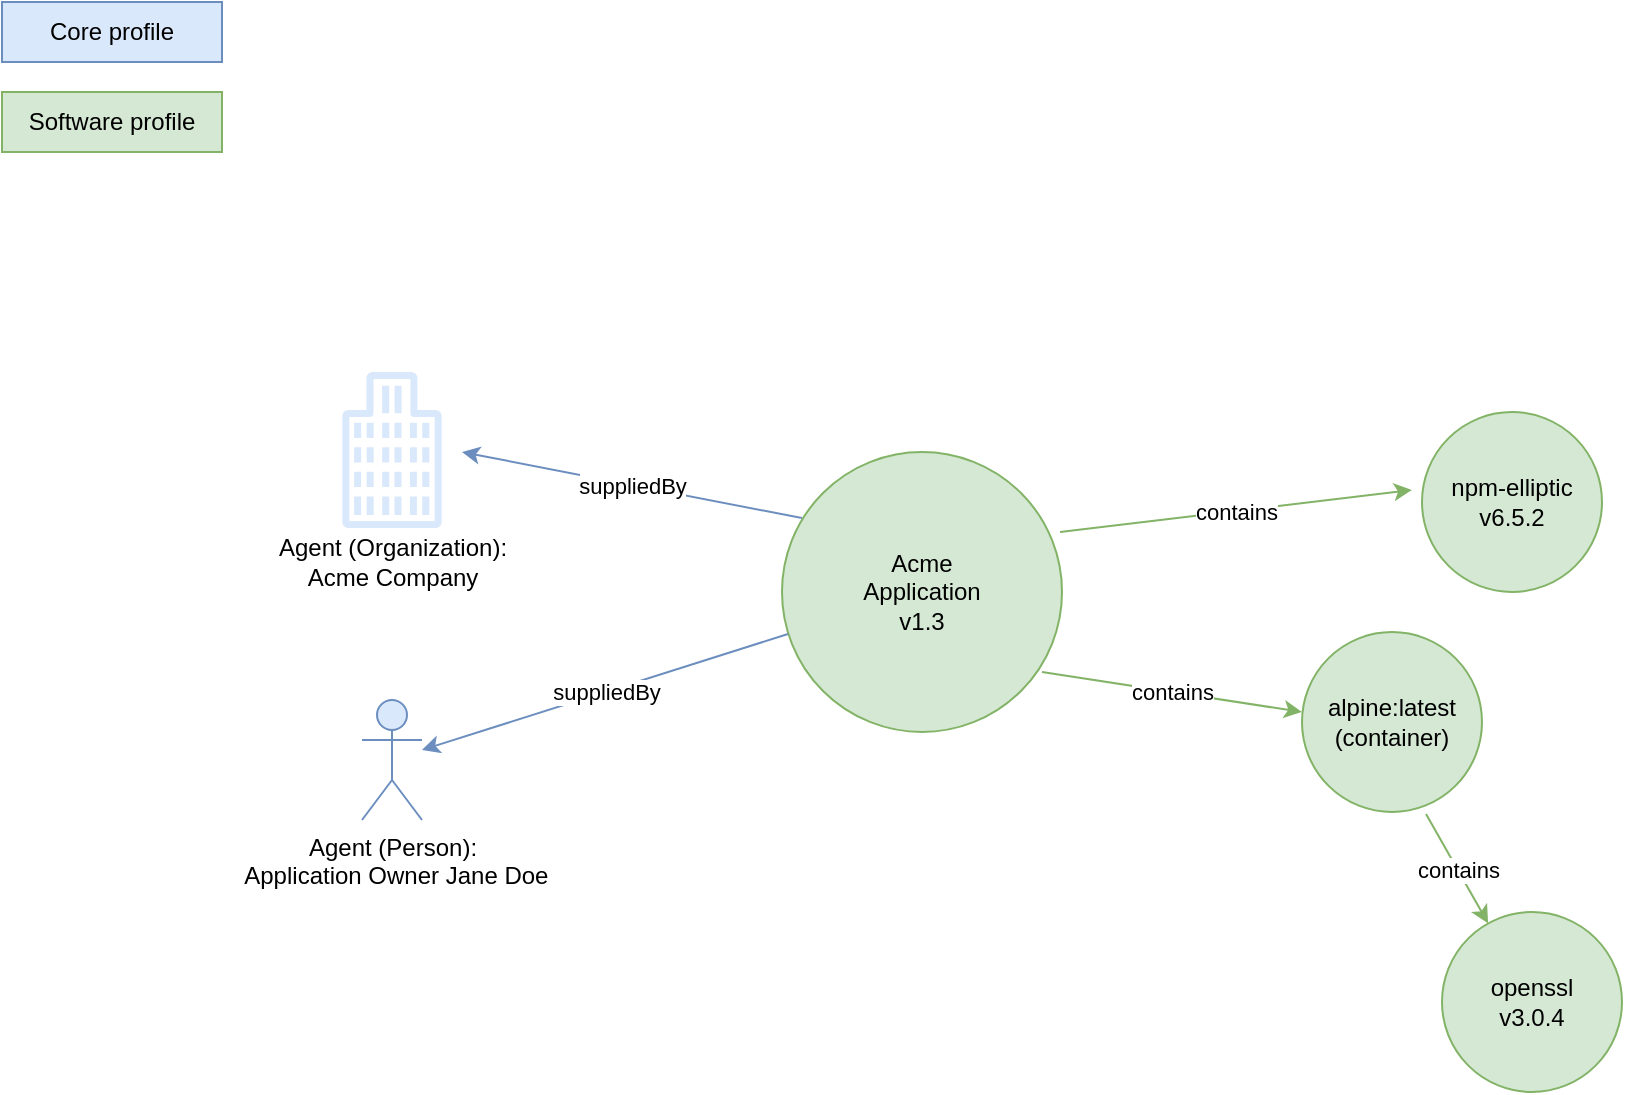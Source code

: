 <mxfile version="21.5.0" type="device" pages="5">
  <diagram id="0-eWHLoeyMNSjaaNoKgk" name="Core+SW">
    <mxGraphModel dx="2271" dy="876" grid="1" gridSize="10" guides="1" tooltips="1" connect="1" arrows="1" fold="1" page="1" pageScale="1" pageWidth="850" pageHeight="1100" math="0" shadow="0">
      <root>
        <mxCell id="0" />
        <mxCell id="1" parent="0" />
        <mxCell id="dRxcIMOLYfzfEa9-cJZG-1" value="&lt;div&gt;Acme&lt;/div&gt;&lt;div&gt;Application&lt;/div&gt;&lt;div&gt;v1.3&lt;br&gt;&lt;/div&gt;" style="ellipse;whiteSpace=wrap;html=1;aspect=fixed;fillColor=#d5e8d4;strokeColor=#82b366;" parent="1" vertex="1">
          <mxGeometry x="70" y="310" width="140" height="140" as="geometry" />
        </mxCell>
        <mxCell id="dRxcIMOLYfzfEa9-cJZG-2" value="" style="endArrow=classic;html=1;rounded=0;entryX=-0.056;entryY=0.433;entryDx=0;entryDy=0;entryPerimeter=0;fillColor=#d5e8d4;strokeColor=#82b366;" parent="1" target="dRxcIMOLYfzfEa9-cJZG-6" edge="1">
          <mxGeometry relative="1" as="geometry">
            <mxPoint x="209" y="350" as="sourcePoint" />
            <mxPoint x="320" y="320" as="targetPoint" />
          </mxGeometry>
        </mxCell>
        <mxCell id="dRxcIMOLYfzfEa9-cJZG-3" value="contains" style="edgeLabel;resizable=0;html=1;align=center;verticalAlign=middle;" parent="dRxcIMOLYfzfEa9-cJZG-2" connectable="0" vertex="1">
          <mxGeometry relative="1" as="geometry" />
        </mxCell>
        <mxCell id="dRxcIMOLYfzfEa9-cJZG-4" value="" style="endArrow=classic;html=1;rounded=0;fillColor=#d5e8d4;strokeColor=#82b366;" parent="1" edge="1">
          <mxGeometry relative="1" as="geometry">
            <mxPoint x="200" y="420" as="sourcePoint" />
            <mxPoint x="330" y="440" as="targetPoint" />
          </mxGeometry>
        </mxCell>
        <mxCell id="dRxcIMOLYfzfEa9-cJZG-5" value="contains" style="edgeLabel;resizable=0;html=1;align=center;verticalAlign=middle;" parent="dRxcIMOLYfzfEa9-cJZG-4" connectable="0" vertex="1">
          <mxGeometry relative="1" as="geometry" />
        </mxCell>
        <mxCell id="dRxcIMOLYfzfEa9-cJZG-6" value="&lt;div&gt;npm-elliptic&lt;/div&gt;&lt;div&gt;v6.5.2&lt;br&gt;&lt;/div&gt;" style="ellipse;whiteSpace=wrap;html=1;aspect=fixed;fillColor=#d5e8d4;strokeColor=#82b366;" parent="1" vertex="1">
          <mxGeometry x="390" y="290" width="90" height="90" as="geometry" />
        </mxCell>
        <mxCell id="dRxcIMOLYfzfEa9-cJZG-7" value="alpine:latest (container)" style="ellipse;whiteSpace=wrap;html=1;aspect=fixed;fillColor=#d5e8d4;strokeColor=#82b366;" parent="1" vertex="1">
          <mxGeometry x="330" y="400" width="90" height="90" as="geometry" />
        </mxCell>
        <mxCell id="dRxcIMOLYfzfEa9-cJZG-8" value="&lt;div&gt;openssl&lt;/div&gt;&lt;div&gt;v3.0.4&lt;br&gt;&lt;/div&gt;" style="ellipse;whiteSpace=wrap;html=1;aspect=fixed;fillColor=#d5e8d4;strokeColor=#82b366;" parent="1" vertex="1">
          <mxGeometry x="400" y="540" width="90" height="90" as="geometry" />
        </mxCell>
        <mxCell id="dRxcIMOLYfzfEa9-cJZG-9" value="" style="endArrow=classic;html=1;rounded=0;exitX=0.689;exitY=1.011;exitDx=0;exitDy=0;exitPerimeter=0;fillColor=#d5e8d4;strokeColor=#82b366;" parent="1" source="dRxcIMOLYfzfEa9-cJZG-7" target="dRxcIMOLYfzfEa9-cJZG-8" edge="1">
          <mxGeometry relative="1" as="geometry">
            <mxPoint x="210" y="430" as="sourcePoint" />
            <mxPoint x="340" y="450" as="targetPoint" />
          </mxGeometry>
        </mxCell>
        <mxCell id="dRxcIMOLYfzfEa9-cJZG-10" value="contains" style="edgeLabel;resizable=0;html=1;align=center;verticalAlign=middle;" parent="dRxcIMOLYfzfEa9-cJZG-9" connectable="0" vertex="1">
          <mxGeometry relative="1" as="geometry" />
        </mxCell>
        <mxCell id="dRxcIMOLYfzfEa9-cJZG-11" value="&lt;div&gt;Agent (Person):&lt;/div&gt;&lt;div&gt;&amp;nbsp;Application Owner Jane Doe&lt;/div&gt;" style="shape=umlActor;verticalLabelPosition=bottom;verticalAlign=top;html=1;outlineConnect=0;fillColor=#dae8fc;strokeColor=#6c8ebf;" parent="1" vertex="1">
          <mxGeometry x="-140" y="434" width="30" height="60" as="geometry" />
        </mxCell>
        <mxCell id="dRxcIMOLYfzfEa9-cJZG-12" value="" style="sketch=0;outlineConnect=0;fillColor=#dae8fc;strokeColor=#6c8ebf;dashed=0;verticalLabelPosition=bottom;verticalAlign=top;align=center;html=1;fontSize=12;fontStyle=0;aspect=fixed;pointerEvents=1;shape=mxgraph.aws4.office_building;strokeWidth=1;" parent="1" vertex="1">
          <mxGeometry x="-150" y="270" width="50" height="78" as="geometry" />
        </mxCell>
        <mxCell id="dRxcIMOLYfzfEa9-cJZG-14" value="Agent (Organization): Acme Company" style="text;html=1;strokeColor=none;fillColor=none;align=center;verticalAlign=middle;whiteSpace=wrap;rounded=0;" parent="1" vertex="1">
          <mxGeometry x="-197.5" y="350" width="145" height="30" as="geometry" />
        </mxCell>
        <mxCell id="dRxcIMOLYfzfEa9-cJZG-15" value="" style="endArrow=classic;html=1;rounded=0;fillColor=#dae8fc;strokeColor=#6c8ebf;" parent="1" edge="1">
          <mxGeometry relative="1" as="geometry">
            <mxPoint x="73" y="401" as="sourcePoint" />
            <mxPoint x="-110" y="459" as="targetPoint" />
          </mxGeometry>
        </mxCell>
        <mxCell id="dRxcIMOLYfzfEa9-cJZG-16" value="suppliedBy" style="edgeLabel;resizable=0;html=1;align=center;verticalAlign=middle;" parent="dRxcIMOLYfzfEa9-cJZG-15" connectable="0" vertex="1">
          <mxGeometry relative="1" as="geometry" />
        </mxCell>
        <mxCell id="dRxcIMOLYfzfEa9-cJZG-17" value="" style="endArrow=classic;html=1;rounded=0;exitX=0.071;exitY=0.236;exitDx=0;exitDy=0;exitPerimeter=0;fillColor=#dae8fc;strokeColor=#6c8ebf;" parent="1" source="dRxcIMOLYfzfEa9-cJZG-1" edge="1">
          <mxGeometry relative="1" as="geometry">
            <mxPoint x="83" y="411" as="sourcePoint" />
            <mxPoint x="-90" y="310" as="targetPoint" />
          </mxGeometry>
        </mxCell>
        <mxCell id="dRxcIMOLYfzfEa9-cJZG-18" value="suppliedBy" style="edgeLabel;resizable=0;html=1;align=center;verticalAlign=middle;" parent="dRxcIMOLYfzfEa9-cJZG-17" connectable="0" vertex="1">
          <mxGeometry relative="1" as="geometry" />
        </mxCell>
        <mxCell id="AAaGoeeunhpD6IYXBBLh-1" value="Software profile" style="rounded=0;whiteSpace=wrap;html=1;fillColor=#d5e8d4;strokeColor=#82b366;" parent="1" vertex="1">
          <mxGeometry x="-320" y="130" width="110" height="30" as="geometry" />
        </mxCell>
        <mxCell id="AAaGoeeunhpD6IYXBBLh-2" value="Core profile" style="rounded=0;whiteSpace=wrap;html=1;fillColor=#dae8fc;strokeColor=#6c8ebf;" parent="1" vertex="1">
          <mxGeometry x="-320" y="85" width="110" height="30" as="geometry" />
        </mxCell>
      </root>
    </mxGraphModel>
  </diagram>
  <diagram id="Qz3KO9xP3gGsHdqMQW15" name="Core+SW_withIDs">
    <mxGraphModel dx="2271" dy="876" grid="1" gridSize="10" guides="1" tooltips="1" connect="1" arrows="1" fold="1" page="1" pageScale="1" pageWidth="850" pageHeight="1100" math="0" shadow="0">
      <root>
        <mxCell id="0" />
        <mxCell id="1" parent="0" />
        <mxCell id="rIde4lN_QJhEHLGH-0Tv-1" value="&lt;div&gt;Acme&lt;/div&gt;&lt;div&gt;Application&lt;/div&gt;&lt;div&gt;v1.3&lt;br&gt;&lt;/div&gt;" style="ellipse;whiteSpace=wrap;html=1;aspect=fixed;fillColor=#d5e8d4;strokeColor=#82b366;" parent="1" vertex="1">
          <mxGeometry x="70" y="310" width="140" height="140" as="geometry" />
        </mxCell>
        <mxCell id="rIde4lN_QJhEHLGH-0Tv-2" value="" style="endArrow=classic;html=1;rounded=0;entryX=-0.056;entryY=0.433;entryDx=0;entryDy=0;entryPerimeter=0;fillColor=#d5e8d4;strokeColor=#82b366;" parent="1" target="rIde4lN_QJhEHLGH-0Tv-6" edge="1">
          <mxGeometry relative="1" as="geometry">
            <mxPoint x="209" y="350" as="sourcePoint" />
            <mxPoint x="320" y="320" as="targetPoint" />
          </mxGeometry>
        </mxCell>
        <mxCell id="rIde4lN_QJhEHLGH-0Tv-3" value="contains" style="edgeLabel;resizable=0;html=1;align=center;verticalAlign=middle;" parent="rIde4lN_QJhEHLGH-0Tv-2" connectable="0" vertex="1">
          <mxGeometry relative="1" as="geometry" />
        </mxCell>
        <mxCell id="rIde4lN_QJhEHLGH-0Tv-4" value="" style="endArrow=classic;html=1;rounded=0;fillColor=#d5e8d4;strokeColor=#82b366;" parent="1" edge="1">
          <mxGeometry relative="1" as="geometry">
            <mxPoint x="200" y="420" as="sourcePoint" />
            <mxPoint x="330" y="440" as="targetPoint" />
          </mxGeometry>
        </mxCell>
        <mxCell id="rIde4lN_QJhEHLGH-0Tv-5" value="contains" style="edgeLabel;resizable=0;html=1;align=center;verticalAlign=middle;" parent="rIde4lN_QJhEHLGH-0Tv-4" connectable="0" vertex="1">
          <mxGeometry relative="1" as="geometry" />
        </mxCell>
        <mxCell id="rIde4lN_QJhEHLGH-0Tv-6" value="&lt;div&gt;npm-elliptic&lt;/div&gt;&lt;div&gt;v6.5.2&lt;br&gt;&lt;/div&gt;" style="ellipse;whiteSpace=wrap;html=1;aspect=fixed;fillColor=#d5e8d4;strokeColor=#82b366;" parent="1" vertex="1">
          <mxGeometry x="390" y="290" width="90" height="90" as="geometry" />
        </mxCell>
        <mxCell id="rIde4lN_QJhEHLGH-0Tv-7" value="alpine:latest (container)" style="ellipse;whiteSpace=wrap;html=1;aspect=fixed;fillColor=#d5e8d4;strokeColor=#82b366;" parent="1" vertex="1">
          <mxGeometry x="330" y="400" width="90" height="90" as="geometry" />
        </mxCell>
        <mxCell id="rIde4lN_QJhEHLGH-0Tv-11" value="&lt;div&gt;openssl&lt;/div&gt;&lt;div&gt;v3.0.4&lt;br&gt;&lt;/div&gt;" style="ellipse;whiteSpace=wrap;html=1;aspect=fixed;fillColor=#d5e8d4;strokeColor=#82b366;" parent="1" vertex="1">
          <mxGeometry x="400" y="540" width="90" height="90" as="geometry" />
        </mxCell>
        <mxCell id="rIde4lN_QJhEHLGH-0Tv-12" value="" style="endArrow=classic;html=1;rounded=0;exitX=0.689;exitY=1.011;exitDx=0;exitDy=0;exitPerimeter=0;fillColor=#d5e8d4;strokeColor=#82b366;" parent="1" source="rIde4lN_QJhEHLGH-0Tv-7" target="rIde4lN_QJhEHLGH-0Tv-11" edge="1">
          <mxGeometry relative="1" as="geometry">
            <mxPoint x="210" y="430" as="sourcePoint" />
            <mxPoint x="340" y="450" as="targetPoint" />
          </mxGeometry>
        </mxCell>
        <mxCell id="rIde4lN_QJhEHLGH-0Tv-13" value="contains" style="edgeLabel;resizable=0;html=1;align=center;verticalAlign=middle;" parent="rIde4lN_QJhEHLGH-0Tv-12" connectable="0" vertex="1">
          <mxGeometry relative="1" as="geometry" />
        </mxCell>
        <mxCell id="rIde4lN_QJhEHLGH-0Tv-36" value="&lt;div&gt;Agent (Person):&lt;/div&gt;&lt;div&gt;&amp;nbsp;Application Owner Jane Doe&lt;/div&gt;" style="shape=umlActor;verticalLabelPosition=bottom;verticalAlign=top;html=1;outlineConnect=0;fillColor=#dae8fc;strokeColor=#6c8ebf;" parent="1" vertex="1">
          <mxGeometry x="-140" y="434" width="30" height="60" as="geometry" />
        </mxCell>
        <mxCell id="rIde4lN_QJhEHLGH-0Tv-37" value="" style="sketch=0;outlineConnect=0;fillColor=#dae8fc;strokeColor=#6c8ebf;dashed=0;verticalLabelPosition=bottom;verticalAlign=top;align=center;html=1;fontSize=12;fontStyle=0;aspect=fixed;pointerEvents=1;shape=mxgraph.aws4.office_building;strokeWidth=1;" parent="1" vertex="1">
          <mxGeometry x="-150" y="270" width="50" height="78" as="geometry" />
        </mxCell>
        <mxCell id="rIde4lN_QJhEHLGH-0Tv-38" value="&lt;font style=&quot;font-size: 10px;&quot; face=&quot;Courier New&quot;&gt;@id: urn:acme.com&lt;/font&gt;&lt;font style=&quot;font-size: 10px;&quot; face=&quot;Courier New&quot;&gt;-4fe40e24-20e3-11ee-be56-0242ac120002&lt;/font&gt;" style="text;html=1;strokeColor=none;fillColor=none;align=center;verticalAlign=middle;whiteSpace=wrap;rounded=0;" parent="1" vertex="1">
          <mxGeometry x="-195" y="375" width="145" height="50" as="geometry" />
        </mxCell>
        <mxCell id="rIde4lN_QJhEHLGH-0Tv-39" value="Agent (Organization): Acme Company" style="text;html=1;strokeColor=none;fillColor=none;align=center;verticalAlign=middle;whiteSpace=wrap;rounded=0;" parent="1" vertex="1">
          <mxGeometry x="-197.5" y="350" width="145" height="30" as="geometry" />
        </mxCell>
        <mxCell id="rIde4lN_QJhEHLGH-0Tv-40" value="" style="endArrow=classic;html=1;rounded=0;fillColor=#dae8fc;strokeColor=#6c8ebf;" parent="1" edge="1">
          <mxGeometry relative="1" as="geometry">
            <mxPoint x="73" y="401" as="sourcePoint" />
            <mxPoint x="-110" y="459" as="targetPoint" />
          </mxGeometry>
        </mxCell>
        <mxCell id="rIde4lN_QJhEHLGH-0Tv-41" value="suppliedBy" style="edgeLabel;resizable=0;html=1;align=center;verticalAlign=middle;" parent="rIde4lN_QJhEHLGH-0Tv-40" connectable="0" vertex="1">
          <mxGeometry relative="1" as="geometry" />
        </mxCell>
        <mxCell id="X0IN-1VNSOMTX23wph3d-1" value="" style="endArrow=classic;html=1;rounded=0;exitX=0.071;exitY=0.236;exitDx=0;exitDy=0;exitPerimeter=0;fillColor=#dae8fc;strokeColor=#6c8ebf;" parent="1" edge="1">
          <mxGeometry relative="1" as="geometry">
            <mxPoint x="80" y="343" as="sourcePoint" />
            <mxPoint x="-90" y="310" as="targetPoint" />
          </mxGeometry>
        </mxCell>
        <mxCell id="X0IN-1VNSOMTX23wph3d-2" value="suppliedBy" style="edgeLabel;resizable=0;html=1;align=center;verticalAlign=middle;" parent="X0IN-1VNSOMTX23wph3d-1" connectable="0" vertex="1">
          <mxGeometry relative="1" as="geometry" />
        </mxCell>
        <mxCell id="d_j62Qx5wG80KKlmzP4Z-1" value="Software profile" style="rounded=0;whiteSpace=wrap;html=1;fillColor=#d5e8d4;strokeColor=#82b366;" parent="1" vertex="1">
          <mxGeometry x="-320" y="130" width="110" height="30" as="geometry" />
        </mxCell>
        <mxCell id="d_j62Qx5wG80KKlmzP4Z-2" value="Core profile" style="rounded=0;whiteSpace=wrap;html=1;fillColor=#dae8fc;strokeColor=#6c8ebf;" parent="1" vertex="1">
          <mxGeometry x="-320" y="85" width="110" height="30" as="geometry" />
        </mxCell>
        <mxCell id="uujxsWKDwg2TfNfE9P9Y-1" value="&lt;font style=&quot;font-size: 10px;&quot; face=&quot;Courier New&quot;&gt;@id: urn:jane-doe-1@acme.com-&lt;/font&gt;&lt;font style=&quot;font-size: 10px;&quot; face=&quot;Courier New&quot;&gt;76010e36-20e3-11ee-be56-0242ac120002&lt;/font&gt;" style="text;html=1;strokeColor=none;fillColor=none;align=center;verticalAlign=middle;whiteSpace=wrap;rounded=0;" parent="1" vertex="1">
          <mxGeometry x="-195" y="546" width="140" height="30" as="geometry" />
        </mxCell>
        <mxCell id="9LPVU_qcCeF6ZjWFOUi3-1" value="&lt;font style=&quot;font-size: 10px;&quot; face=&quot;Courier New&quot;&gt;@id: urn:product-acme-application-1.3&lt;/font&gt;&lt;font style=&quot;font-size: 10px;&quot; face=&quot;Courier New&quot;&gt;-&lt;/font&gt;&lt;font style=&quot;font-size: 10px;&quot; face=&quot;Courier New&quot;&gt;8f833b36-20e3-11ee-be56-0242ac120002&lt;/font&gt;" style="text;html=1;strokeColor=none;fillColor=none;align=center;verticalAlign=middle;whiteSpace=wrap;rounded=0;" parent="1" vertex="1">
          <mxGeometry x="50" y="464" width="180" height="30" as="geometry" />
        </mxCell>
        <mxCell id="9LPVU_qcCeF6ZjWFOUi3-3" value="&lt;font face=&quot;Courier New&quot;&gt;&lt;font style=&quot;font-size: 10px;&quot;&gt;@id: urn:container-alpine-latest&lt;/font&gt;&lt;font style=&quot;font-size: 10px;&quot;&gt;-sha256:69665d02cb32192e52e07644d76bc6f25abeb5410edc1c7a81a10ba3f0efb90a-bc60a210-20e3-11ee-be56-0242ac120002&lt;/font&gt;&lt;/font&gt;" style="text;html=1;strokeColor=none;fillColor=none;align=center;verticalAlign=middle;whiteSpace=wrap;rounded=0;" parent="1" vertex="1">
          <mxGeometry x="530" y="434" width="235" height="30" as="geometry" />
        </mxCell>
        <mxCell id="i1hWI6aHJcAARs7p1U-W-1" value="&lt;font face=&quot;Courier New&quot;&gt;&lt;font style=&quot;font-size: 10px;&quot;&gt;@id: urn:npm-elliptic-6.5.2&lt;/font&gt;&lt;font style=&quot;font-size: 10px;&quot;&gt;-a840cbd4-20e3-11ee-be56-0242ac120002&lt;/font&gt;&lt;/font&gt;" style="text;html=1;strokeColor=none;fillColor=none;align=center;verticalAlign=middle;whiteSpace=wrap;rounded=0;" parent="1" vertex="1">
          <mxGeometry x="470" y="320" width="200" height="30" as="geometry" />
        </mxCell>
        <mxCell id="CF6UL1h3XBYH-4xcdNRK-1" value="&lt;font face=&quot;Courier New&quot;&gt;&lt;font style=&quot;font-size: 10px;&quot;&gt;@id: urn:openssl-3.0.4-&lt;/font&gt;&lt;font style=&quot;font-size: 10px;&quot;&gt;cf812fb8-20e3-11ee-be56-0242ac120002&lt;/font&gt;&lt;/font&gt;" style="text;html=1;strokeColor=none;fillColor=none;align=center;verticalAlign=middle;whiteSpace=wrap;rounded=0;" parent="1" vertex="1">
          <mxGeometry x="470" y="576" width="200" height="30" as="geometry" />
        </mxCell>
      </root>
    </mxGraphModel>
  </diagram>
  <diagram name="Core+SW+Sec" id="WquUXb_eJ3ChvTI53s2W">
    <mxGraphModel dx="2271" dy="876" grid="1" gridSize="10" guides="1" tooltips="1" connect="1" arrows="1" fold="1" page="1" pageScale="1" pageWidth="850" pageHeight="1100" math="0" shadow="0">
      <root>
        <mxCell id="0" />
        <mxCell id="1" parent="0" />
        <mxCell id="yMC5-OrvycxLpBHfMptG-1" value="&lt;div&gt;Acme&lt;/div&gt;&lt;div&gt;Application&lt;/div&gt;&lt;div&gt;v1.3&lt;br&gt;&lt;/div&gt;" style="ellipse;whiteSpace=wrap;html=1;aspect=fixed;fillColor=#d5e8d4;strokeColor=#82b366;" parent="1" vertex="1">
          <mxGeometry x="70" y="310" width="140" height="140" as="geometry" />
        </mxCell>
        <mxCell id="yMC5-OrvycxLpBHfMptG-4" value="" style="endArrow=classic;html=1;rounded=0;entryX=-0.056;entryY=0.433;entryDx=0;entryDy=0;entryPerimeter=0;fillColor=#d5e8d4;strokeColor=#82b366;" parent="1" target="yMC5-OrvycxLpBHfMptG-8" edge="1">
          <mxGeometry relative="1" as="geometry">
            <mxPoint x="209" y="350" as="sourcePoint" />
            <mxPoint x="320" y="320" as="targetPoint" />
          </mxGeometry>
        </mxCell>
        <mxCell id="yMC5-OrvycxLpBHfMptG-5" value="contains" style="edgeLabel;resizable=0;html=1;align=center;verticalAlign=middle;" parent="yMC5-OrvycxLpBHfMptG-4" connectable="0" vertex="1">
          <mxGeometry relative="1" as="geometry" />
        </mxCell>
        <mxCell id="yMC5-OrvycxLpBHfMptG-6" value="" style="endArrow=classic;html=1;rounded=0;fillColor=#d5e8d4;strokeColor=#82b366;" parent="1" edge="1">
          <mxGeometry relative="1" as="geometry">
            <mxPoint x="200" y="420" as="sourcePoint" />
            <mxPoint x="330" y="440" as="targetPoint" />
          </mxGeometry>
        </mxCell>
        <mxCell id="yMC5-OrvycxLpBHfMptG-7" value="contains" style="edgeLabel;resizable=0;html=1;align=center;verticalAlign=middle;" parent="yMC5-OrvycxLpBHfMptG-6" connectable="0" vertex="1">
          <mxGeometry relative="1" as="geometry" />
        </mxCell>
        <mxCell id="yMC5-OrvycxLpBHfMptG-8" value="&lt;div&gt;npm-elliptic&lt;/div&gt;&lt;div&gt;v6.5.2&lt;br&gt;&lt;/div&gt;" style="ellipse;whiteSpace=wrap;html=1;aspect=fixed;fillColor=#d5e8d4;strokeColor=#82b366;" parent="1" vertex="1">
          <mxGeometry x="390" y="290" width="90" height="90" as="geometry" />
        </mxCell>
        <mxCell id="yMC5-OrvycxLpBHfMptG-9" value="alpine:latest (container)" style="ellipse;whiteSpace=wrap;html=1;aspect=fixed;fillColor=#d5e8d4;strokeColor=#82b366;" parent="1" vertex="1">
          <mxGeometry x="330" y="400" width="90" height="90" as="geometry" />
        </mxCell>
        <mxCell id="yMC5-OrvycxLpBHfMptG-13" value="&lt;div&gt;cve&lt;/div&gt;&lt;div&gt;2020-28498&lt;/div&gt;" style="rhombus;whiteSpace=wrap;html=1;fillColor=#f8cecc;strokeColor=#b85450;" parent="1" vertex="1">
          <mxGeometry x="340" y="70" width="90" height="90" as="geometry" />
        </mxCell>
        <mxCell id="yMC5-OrvycxLpBHfMptG-14" value="" style="endArrow=classic;html=1;rounded=0;exitX=0.5;exitY=0;exitDx=0;exitDy=0;fillColor=#f8cecc;strokeColor=#b85450;" parent="1" source="yMC5-OrvycxLpBHfMptG-8" target="yMC5-OrvycxLpBHfMptG-13" edge="1">
          <mxGeometry relative="1" as="geometry">
            <mxPoint x="420" y="280" as="sourcePoint" />
            <mxPoint x="520.5" y="270" as="targetPoint" />
          </mxGeometry>
        </mxCell>
        <mxCell id="yMC5-OrvycxLpBHfMptG-15" value="hasAssociatedVulnerability" style="edgeLabel;resizable=0;html=1;align=center;verticalAlign=middle;" parent="yMC5-OrvycxLpBHfMptG-14" connectable="0" vertex="1">
          <mxGeometry relative="1" as="geometry" />
        </mxCell>
        <mxCell id="yMC5-OrvycxLpBHfMptG-19" value="&lt;div&gt;openssl&lt;/div&gt;&lt;div&gt;v3.0.4&lt;br&gt;&lt;/div&gt;" style="ellipse;whiteSpace=wrap;html=1;aspect=fixed;fillColor=#d5e8d4;strokeColor=#82b366;" parent="1" vertex="1">
          <mxGeometry x="400" y="540" width="90" height="90" as="geometry" />
        </mxCell>
        <mxCell id="yMC5-OrvycxLpBHfMptG-20" value="" style="endArrow=classic;html=1;rounded=0;exitX=0.689;exitY=1.011;exitDx=0;exitDy=0;exitPerimeter=0;fillColor=#d5e8d4;strokeColor=#82b366;" parent="1" source="yMC5-OrvycxLpBHfMptG-9" target="yMC5-OrvycxLpBHfMptG-19" edge="1">
          <mxGeometry relative="1" as="geometry">
            <mxPoint x="210" y="430" as="sourcePoint" />
            <mxPoint x="340" y="450" as="targetPoint" />
          </mxGeometry>
        </mxCell>
        <mxCell id="yMC5-OrvycxLpBHfMptG-21" value="contains" style="edgeLabel;resizable=0;html=1;align=center;verticalAlign=middle;" parent="yMC5-OrvycxLpBHfMptG-20" connectable="0" vertex="1">
          <mxGeometry relative="1" as="geometry" />
        </mxCell>
        <mxCell id="yMC5-OrvycxLpBHfMptG-22" value="&lt;div&gt;cve&lt;/div&gt;&lt;div&gt;2022-2274&lt;/div&gt;" style="rhombus;whiteSpace=wrap;html=1;fillColor=#f8cecc;strokeColor=#b85450;" parent="1" vertex="1">
          <mxGeometry x="280" y="660" width="90" height="90" as="geometry" />
        </mxCell>
        <mxCell id="yMC5-OrvycxLpBHfMptG-23" value="" style="endArrow=classic;html=1;rounded=0;fillColor=#f8cecc;strokeColor=#b85450;" parent="1" source="yMC5-OrvycxLpBHfMptG-19" target="yMC5-OrvycxLpBHfMptG-22" edge="1">
          <mxGeometry relative="1" as="geometry">
            <mxPoint x="419.5" y="310" as="sourcePoint" />
            <mxPoint x="670" y="480" as="targetPoint" />
          </mxGeometry>
        </mxCell>
        <mxCell id="yMC5-OrvycxLpBHfMptG-24" value="hasAssociatedVulnerability" style="edgeLabel;resizable=0;html=1;align=center;verticalAlign=middle;" parent="yMC5-OrvycxLpBHfMptG-23" connectable="0" vertex="1">
          <mxGeometry relative="1" as="geometry" />
        </mxCell>
        <mxCell id="yMC5-OrvycxLpBHfMptG-31" value="" style="endArrow=classic;html=1;rounded=0;entryX=0.643;entryY=1;entryDx=0;entryDy=0;entryPerimeter=0;fillColor=#f8cecc;strokeColor=#b85450;" parent="1" source="yMC5-OrvycxLpBHfMptG-22" target="yMC5-OrvycxLpBHfMptG-1" edge="1">
          <mxGeometry relative="1" as="geometry">
            <mxPoint x="400.004" y="590.004" as="sourcePoint" />
            <mxPoint x="204.03" y="762.01" as="targetPoint" />
          </mxGeometry>
        </mxCell>
        <mxCell id="yMC5-OrvycxLpBHfMptG-32" value="&lt;div&gt;CvssV3VulnAssessmentRelationship:&lt;/div&gt;&lt;div&gt;hasAssessmentFor&lt;/div&gt;" style="edgeLabel;resizable=0;html=1;align=center;verticalAlign=middle;" parent="yMC5-OrvycxLpBHfMptG-31" connectable="0" vertex="1">
          <mxGeometry relative="1" as="geometry" />
        </mxCell>
        <mxCell id="yMC5-OrvycxLpBHfMptG-33" value="" style="endArrow=classic;html=1;rounded=0;entryX=0.679;entryY=-0.014;entryDx=0;entryDy=0;entryPerimeter=0;fillColor=#f8cecc;strokeColor=#b85450;" parent="1" source="yMC5-OrvycxLpBHfMptG-13" edge="1">
          <mxGeometry relative="1" as="geometry">
            <mxPoint x="371" y="146" as="sourcePoint" />
            <mxPoint x="175" y="318" as="targetPoint" />
          </mxGeometry>
        </mxCell>
        <mxCell id="yMC5-OrvycxLpBHfMptG-34" value="&lt;div&gt;CvssV2VulnAssessmentRelationship:&lt;/div&gt;&lt;div&gt;hasAssessmentFor&lt;/div&gt;" style="edgeLabel;resizable=0;html=1;align=center;verticalAlign=middle;" parent="yMC5-OrvycxLpBHfMptG-33" connectable="0" vertex="1">
          <mxGeometry relative="1" as="geometry">
            <mxPoint x="-29" as="offset" />
          </mxGeometry>
        </mxCell>
        <mxCell id="yMC5-OrvycxLpBHfMptG-36" value="&lt;div&gt;Agent: Security Researcher (Snyk)&lt;/div&gt;" style="shape=umlActor;verticalLabelPosition=bottom;verticalAlign=top;html=1;outlineConnect=0;fillColor=#dae8fc;strokeColor=#6c8ebf;" parent="1" vertex="1">
          <mxGeometry x="610" y="85" width="30" height="60" as="geometry" />
        </mxCell>
        <mxCell id="yMC5-OrvycxLpBHfMptG-37" value="" style="endArrow=classic;html=1;rounded=0;fillColor=#f8cecc;strokeColor=#b85450;" parent="1" edge="1">
          <mxGeometry relative="1" as="geometry">
            <mxPoint x="430" y="114.5" as="sourcePoint" />
            <mxPoint x="600" y="115" as="targetPoint" />
          </mxGeometry>
        </mxCell>
        <mxCell id="yMC5-OrvycxLpBHfMptG-38" value="reportedBy" style="edgeLabel;resizable=0;html=1;align=center;verticalAlign=middle;" parent="yMC5-OrvycxLpBHfMptG-37" connectable="0" vertex="1">
          <mxGeometry relative="1" as="geometry" />
        </mxCell>
        <mxCell id="yMC5-OrvycxLpBHfMptG-41" value="" style="curved=1;endArrow=classic;html=1;rounded=0;entryX=-0.067;entryY=0.489;entryDx=0;entryDy=0;entryPerimeter=0;exitX=0;exitY=0.5;exitDx=0;exitDy=0;fillColor=#f8cecc;strokeColor=#b85450;" parent="1" source="yMC5-OrvycxLpBHfMptG-13" edge="1">
          <mxGeometry width="50" height="50" relative="1" as="geometry">
            <mxPoint x="-260" y="240" as="sourcePoint" />
            <mxPoint x="90" y="330.91" as="targetPoint" />
            <Array as="points">
              <mxPoint x="210" y="80" />
              <mxPoint x="50" y="200" />
            </Array>
          </mxGeometry>
        </mxCell>
        <mxCell id="yMC5-OrvycxLpBHfMptG-42" value="&lt;div&gt;VexAffectedAssessmentRelationship:&lt;/div&gt;affects" style="edgeLabel;resizable=0;html=1;align=center;verticalAlign=middle;" parent="1" connectable="0" vertex="1">
          <mxGeometry x="130.0" y="160.002" as="geometry" />
        </mxCell>
        <mxCell id="yMC5-OrvycxLpBHfMptG-44" value="" style="curved=1;endArrow=classic;html=1;rounded=0;fillColor=#f8cecc;strokeColor=#b85450;" parent="1" source="yMC5-OrvycxLpBHfMptG-22" target="yMC5-OrvycxLpBHfMptG-1" edge="1">
          <mxGeometry width="50" height="50" relative="1" as="geometry">
            <mxPoint x="140" y="630" as="sourcePoint" />
            <mxPoint x="190" y="580" as="targetPoint" />
            <Array as="points">
              <mxPoint x="60" y="650" />
              <mxPoint x="20" y="540" />
            </Array>
          </mxGeometry>
        </mxCell>
        <mxCell id="yMC5-OrvycxLpBHfMptG-45" value="&lt;div&gt;VexNotAffectedAssessmentRelationship:&lt;/div&gt;doesNotAffect" style="edgeLabel;resizable=0;html=1;align=center;verticalAlign=middle;" parent="1" connectable="0" vertex="1">
          <mxGeometry x="59.997" y="620.002" as="geometry">
            <mxPoint x="-1" y="-3" as="offset" />
          </mxGeometry>
        </mxCell>
        <mxCell id="yMC5-OrvycxLpBHfMptG-47" value="" style="endArrow=classic;html=1;rounded=0;fillColor=#f8cecc;strokeColor=#b85450;" parent="1" source="yMC5-OrvycxLpBHfMptG-13" edge="1">
          <mxGeometry relative="1" as="geometry">
            <mxPoint x="620" y="170" as="sourcePoint" />
            <mxPoint x="610" y="240" as="targetPoint" />
          </mxGeometry>
        </mxCell>
        <mxCell id="yMC5-OrvycxLpBHfMptG-48" value="externalReference" style="edgeLabel;resizable=0;html=1;align=center;verticalAlign=middle;" parent="yMC5-OrvycxLpBHfMptG-47" connectable="0" vertex="1">
          <mxGeometry relative="1" as="geometry" />
        </mxCell>
        <mxCell id="yMC5-OrvycxLpBHfMptG-55" value="&lt;pre&gt;&lt;font face=&quot;Helvetica&quot;&gt;https://snyk.io/vuln/SNYK-JS-ELLIPTIC-1064899&lt;/font&gt;&lt;/pre&gt;" style="text;html=1;strokeColor=none;fillColor=none;align=center;verticalAlign=middle;whiteSpace=wrap;rounded=0;" parent="1" vertex="1">
          <mxGeometry x="630" y="240" width="60" height="30" as="geometry" />
        </mxCell>
        <mxCell id="muaxl6axD59PI0z636qG-1" value="&lt;div&gt;Agent (Person):&lt;/div&gt;&lt;div&gt;&amp;nbsp;Application Owner Jane Doe&lt;/div&gt;" style="shape=umlActor;verticalLabelPosition=bottom;verticalAlign=top;html=1;outlineConnect=0;fillColor=#dae8fc;strokeColor=#6c8ebf;" parent="1" vertex="1">
          <mxGeometry x="-140" y="434" width="30" height="60" as="geometry" />
        </mxCell>
        <mxCell id="muaxl6axD59PI0z636qG-2" value="" style="sketch=0;outlineConnect=0;fillColor=#dae8fc;strokeColor=#6c8ebf;dashed=0;verticalLabelPosition=bottom;verticalAlign=top;align=center;html=1;fontSize=12;fontStyle=0;aspect=fixed;pointerEvents=1;shape=mxgraph.aws4.office_building;strokeWidth=1;" parent="1" vertex="1">
          <mxGeometry x="-150" y="270" width="50" height="78" as="geometry" />
        </mxCell>
        <mxCell id="muaxl6axD59PI0z636qG-4" value="Agent (Organization): Acme Company" style="text;html=1;strokeColor=none;fillColor=none;align=center;verticalAlign=middle;whiteSpace=wrap;rounded=0;" parent="1" vertex="1">
          <mxGeometry x="-197.5" y="350" width="145" height="30" as="geometry" />
        </mxCell>
        <mxCell id="Xsjt_69eA_yvgX5lN68e-1" value="" style="endArrow=classic;html=1;rounded=0;fillColor=#dae8fc;strokeColor=#6c8ebf;" parent="1" edge="1">
          <mxGeometry relative="1" as="geometry">
            <mxPoint x="73" y="401" as="sourcePoint" />
            <mxPoint x="-110" y="459" as="targetPoint" />
          </mxGeometry>
        </mxCell>
        <mxCell id="Xsjt_69eA_yvgX5lN68e-2" value="suppliedBy" style="edgeLabel;resizable=0;html=1;align=center;verticalAlign=middle;" parent="Xsjt_69eA_yvgX5lN68e-1" connectable="0" vertex="1">
          <mxGeometry relative="1" as="geometry" />
        </mxCell>
        <mxCell id="eqEMEPqcMjQhSIzv83-R-1" value="" style="endArrow=classic;html=1;rounded=0;exitX=0.071;exitY=0.236;exitDx=0;exitDy=0;exitPerimeter=0;fillColor=#dae8fc;strokeColor=#6c8ebf;" parent="1" edge="1">
          <mxGeometry relative="1" as="geometry">
            <mxPoint x="80" y="343" as="sourcePoint" />
            <mxPoint x="-90" y="310" as="targetPoint" />
          </mxGeometry>
        </mxCell>
        <mxCell id="eqEMEPqcMjQhSIzv83-R-2" value="suppliedBy" style="edgeLabel;resizable=0;html=1;align=center;verticalAlign=middle;" parent="eqEMEPqcMjQhSIzv83-R-1" connectable="0" vertex="1">
          <mxGeometry relative="1" as="geometry" />
        </mxCell>
        <mxCell id="BPLeZ9qySUzkZGHQD4pG-1" value="Software profile" style="rounded=0;whiteSpace=wrap;html=1;fillColor=#d5e8d4;strokeColor=#82b366;" parent="1" vertex="1">
          <mxGeometry x="-320" y="130" width="110" height="30" as="geometry" />
        </mxCell>
        <mxCell id="BPLeZ9qySUzkZGHQD4pG-2" value="Core profile" style="rounded=0;whiteSpace=wrap;html=1;fillColor=#dae8fc;strokeColor=#6c8ebf;" parent="1" vertex="1">
          <mxGeometry x="-320" y="85" width="110" height="30" as="geometry" />
        </mxCell>
        <mxCell id="BPLeZ9qySUzkZGHQD4pG-3" value="Security profile" style="rounded=0;whiteSpace=wrap;html=1;fillColor=#f8cecc;strokeColor=#b85450;" parent="1" vertex="1">
          <mxGeometry x="-320" y="175" width="110" height="30" as="geometry" />
        </mxCell>
        <mxCell id="xeYTByw-5o5d8qQDIw5m-1" value="" style="sketch=0;outlineConnect=0;fillColor=#dae8fc;strokeColor=#6c8ebf;dashed=0;verticalLabelPosition=bottom;verticalAlign=top;align=center;html=1;fontSize=12;fontStyle=0;aspect=fixed;pointerEvents=1;shape=mxgraph.aws4.office_building;strokeWidth=1;" vertex="1" parent="1">
          <mxGeometry x="520" y="760" width="50" height="78" as="geometry" />
        </mxCell>
        <mxCell id="xeYTByw-5o5d8qQDIw5m-2" value="OpenSSL Software Foundation" style="text;html=1;strokeColor=none;fillColor=none;align=center;verticalAlign=middle;whiteSpace=wrap;rounded=0;" vertex="1" parent="1">
          <mxGeometry x="456.25" y="838" width="177.5" height="30" as="geometry" />
        </mxCell>
        <mxCell id="UJfMdpgL8prHUL6ddgfn-1" value="" style="endArrow=classic;html=1;rounded=0;fillColor=#f8cecc;strokeColor=#b85450;exitX=1;exitY=0.5;exitDx=0;exitDy=0;" edge="1" parent="1">
          <mxGeometry relative="1" as="geometry">
            <mxPoint x="370" y="705" as="sourcePoint" />
            <mxPoint x="510" y="790" as="targetPoint" />
          </mxGeometry>
        </mxCell>
        <mxCell id="UJfMdpgL8prHUL6ddgfn-2" value="reportedBy" style="edgeLabel;resizable=0;html=1;align=center;verticalAlign=middle;" connectable="0" vertex="1" parent="UJfMdpgL8prHUL6ddgfn-1">
          <mxGeometry relative="1" as="geometry" />
        </mxCell>
        <mxCell id="pzd1YYZjPZkmSMYB29p1-1" value="" style="endArrow=classic;html=1;rounded=0;fillColor=#dae8fc;strokeColor=#6c8ebf;" edge="1" parent="1">
          <mxGeometry relative="1" as="geometry">
            <mxPoint x="480" y="331" as="sourcePoint" />
            <mxPoint x="760" y="330" as="targetPoint" />
          </mxGeometry>
        </mxCell>
        <mxCell id="pzd1YYZjPZkmSMYB29p1-2" value="suppliedBy" style="edgeLabel;resizable=0;html=1;align=center;verticalAlign=middle;" connectable="0" vertex="1" parent="pzd1YYZjPZkmSMYB29p1-1">
          <mxGeometry relative="1" as="geometry" />
        </mxCell>
        <mxCell id="pzd1YYZjPZkmSMYB29p1-3" value="" style="sketch=0;outlineConnect=0;fillColor=#dae8fc;strokeColor=#6c8ebf;dashed=0;verticalLabelPosition=bottom;verticalAlign=top;align=center;html=1;fontSize=12;fontStyle=0;aspect=fixed;pointerEvents=1;shape=mxgraph.aws4.office_building;strokeWidth=1;" vertex="1" parent="1">
          <mxGeometry x="770" y="280" width="50" height="78" as="geometry" />
        </mxCell>
        <mxCell id="pzd1YYZjPZkmSMYB29p1-4" value="&lt;div&gt;Agent (Organization):&lt;/div&gt;&lt;div&gt;Indutny&lt;/div&gt;" style="text;html=1;strokeColor=none;fillColor=none;align=center;verticalAlign=middle;whiteSpace=wrap;rounded=0;" vertex="1" parent="1">
          <mxGeometry x="706.25" y="358" width="177.5" height="30" as="geometry" />
        </mxCell>
        <mxCell id="pzd1YYZjPZkmSMYB29p1-5" value="" style="endArrow=classic;html=1;rounded=0;fillColor=#dae8fc;strokeColor=#6c8ebf;" edge="1" parent="1">
          <mxGeometry relative="1" as="geometry">
            <mxPoint x="424" y="437.75" as="sourcePoint" />
            <mxPoint x="874" y="452.25" as="targetPoint" />
          </mxGeometry>
        </mxCell>
        <mxCell id="pzd1YYZjPZkmSMYB29p1-6" value="suppliedBy" style="edgeLabel;resizable=0;html=1;align=center;verticalAlign=middle;" connectable="0" vertex="1" parent="pzd1YYZjPZkmSMYB29p1-5">
          <mxGeometry relative="1" as="geometry" />
        </mxCell>
        <mxCell id="pzd1YYZjPZkmSMYB29p1-7" value="" style="sketch=0;outlineConnect=0;fillColor=#dae8fc;strokeColor=#6c8ebf;dashed=0;verticalLabelPosition=bottom;verticalAlign=top;align=center;html=1;fontSize=12;fontStyle=0;aspect=fixed;pointerEvents=1;shape=mxgraph.aws4.office_building;strokeWidth=1;" vertex="1" parent="1">
          <mxGeometry x="874" y="432" width="50" height="78" as="geometry" />
        </mxCell>
        <mxCell id="pzd1YYZjPZkmSMYB29p1-8" value="&lt;div&gt;Agent (Organization):&lt;/div&gt;&lt;div&gt;Alpine Linux&lt;br&gt;&lt;/div&gt;" style="text;html=1;strokeColor=none;fillColor=none;align=center;verticalAlign=middle;whiteSpace=wrap;rounded=0;" vertex="1" parent="1">
          <mxGeometry x="810.25" y="510" width="177.5" height="30" as="geometry" />
        </mxCell>
      </root>
    </mxGraphModel>
  </diagram>
  <diagram id="6AXkb7crcYk4uX5KISa7" name="Core+SW+Sec_withIDs">
    <mxGraphModel dx="2271" dy="876" grid="1" gridSize="10" guides="1" tooltips="1" connect="1" arrows="1" fold="1" page="1" pageScale="1" pageWidth="850" pageHeight="1100" math="0" shadow="0">
      <root>
        <mxCell id="0" />
        <mxCell id="1" parent="0" />
        <mxCell id="f8qcQYwDYafTC3CX8d2i-1" value="&lt;div&gt;Acme&lt;/div&gt;&lt;div&gt;Application&lt;/div&gt;&lt;div&gt;v1.3&lt;br&gt;&lt;/div&gt;" style="ellipse;whiteSpace=wrap;html=1;aspect=fixed;fillColor=#d5e8d4;strokeColor=#82b366;" parent="1" vertex="1">
          <mxGeometry x="70" y="310" width="140" height="140" as="geometry" />
        </mxCell>
        <mxCell id="f8qcQYwDYafTC3CX8d2i-2" value="" style="endArrow=classic;html=1;rounded=0;entryX=-0.056;entryY=0.433;entryDx=0;entryDy=0;entryPerimeter=0;fillColor=#d5e8d4;strokeColor=#82b366;" parent="1" target="f8qcQYwDYafTC3CX8d2i-6" edge="1">
          <mxGeometry relative="1" as="geometry">
            <mxPoint x="209" y="350" as="sourcePoint" />
            <mxPoint x="320" y="320" as="targetPoint" />
          </mxGeometry>
        </mxCell>
        <mxCell id="f8qcQYwDYafTC3CX8d2i-3" value="contains" style="edgeLabel;resizable=0;html=1;align=center;verticalAlign=middle;" parent="f8qcQYwDYafTC3CX8d2i-2" connectable="0" vertex="1">
          <mxGeometry relative="1" as="geometry" />
        </mxCell>
        <mxCell id="f8qcQYwDYafTC3CX8d2i-4" value="" style="endArrow=classic;html=1;rounded=0;fillColor=#d5e8d4;strokeColor=#82b366;" parent="1" edge="1">
          <mxGeometry relative="1" as="geometry">
            <mxPoint x="200" y="420" as="sourcePoint" />
            <mxPoint x="330" y="440" as="targetPoint" />
          </mxGeometry>
        </mxCell>
        <mxCell id="f8qcQYwDYafTC3CX8d2i-5" value="contains" style="edgeLabel;resizable=0;html=1;align=center;verticalAlign=middle;" parent="f8qcQYwDYafTC3CX8d2i-4" connectable="0" vertex="1">
          <mxGeometry relative="1" as="geometry" />
        </mxCell>
        <mxCell id="f8qcQYwDYafTC3CX8d2i-6" value="&lt;div&gt;npm-elliptic&lt;/div&gt;&lt;div&gt;v6.5.2&lt;br&gt;&lt;/div&gt;" style="ellipse;whiteSpace=wrap;html=1;aspect=fixed;fillColor=#d5e8d4;strokeColor=#82b366;" parent="1" vertex="1">
          <mxGeometry x="390" y="290" width="90" height="90" as="geometry" />
        </mxCell>
        <mxCell id="f8qcQYwDYafTC3CX8d2i-7" value="alpine:latest (container)" style="ellipse;whiteSpace=wrap;html=1;aspect=fixed;fillColor=#d5e8d4;strokeColor=#82b366;" parent="1" vertex="1">
          <mxGeometry x="330" y="400" width="90" height="90" as="geometry" />
        </mxCell>
        <mxCell id="f8qcQYwDYafTC3CX8d2i-8" value="&lt;div&gt;cve&lt;/div&gt;&lt;div&gt;2020-28498&lt;/div&gt;" style="rhombus;whiteSpace=wrap;html=1;fillColor=#f8cecc;strokeColor=#b85450;" parent="1" vertex="1">
          <mxGeometry x="340" y="70" width="90" height="90" as="geometry" />
        </mxCell>
        <mxCell id="f8qcQYwDYafTC3CX8d2i-9" value="" style="endArrow=classic;html=1;rounded=0;exitX=0.5;exitY=0;exitDx=0;exitDy=0;fillColor=#f8cecc;strokeColor=#b85450;" parent="1" source="f8qcQYwDYafTC3CX8d2i-6" target="f8qcQYwDYafTC3CX8d2i-8" edge="1">
          <mxGeometry relative="1" as="geometry">
            <mxPoint x="420" y="280" as="sourcePoint" />
            <mxPoint x="520.5" y="270" as="targetPoint" />
          </mxGeometry>
        </mxCell>
        <mxCell id="f8qcQYwDYafTC3CX8d2i-10" value="hasAssociatedVulnerability" style="edgeLabel;resizable=0;html=1;align=center;verticalAlign=middle;" parent="f8qcQYwDYafTC3CX8d2i-9" connectable="0" vertex="1">
          <mxGeometry relative="1" as="geometry" />
        </mxCell>
        <mxCell id="f8qcQYwDYafTC3CX8d2i-11" value="&lt;div&gt;openssl&lt;/div&gt;&lt;div&gt;v3.0.4&lt;br&gt;&lt;/div&gt;" style="ellipse;whiteSpace=wrap;html=1;aspect=fixed;fillColor=#d5e8d4;strokeColor=#82b366;" parent="1" vertex="1">
          <mxGeometry x="400" y="540" width="90" height="90" as="geometry" />
        </mxCell>
        <mxCell id="f8qcQYwDYafTC3CX8d2i-12" value="" style="endArrow=classic;html=1;rounded=0;exitX=0.689;exitY=1.011;exitDx=0;exitDy=0;exitPerimeter=0;fillColor=#d5e8d4;strokeColor=#82b366;" parent="1" source="f8qcQYwDYafTC3CX8d2i-7" target="f8qcQYwDYafTC3CX8d2i-11" edge="1">
          <mxGeometry relative="1" as="geometry">
            <mxPoint x="210" y="430" as="sourcePoint" />
            <mxPoint x="340" y="450" as="targetPoint" />
          </mxGeometry>
        </mxCell>
        <mxCell id="f8qcQYwDYafTC3CX8d2i-13" value="contains" style="edgeLabel;resizable=0;html=1;align=center;verticalAlign=middle;" parent="f8qcQYwDYafTC3CX8d2i-12" connectable="0" vertex="1">
          <mxGeometry relative="1" as="geometry" />
        </mxCell>
        <mxCell id="f8qcQYwDYafTC3CX8d2i-14" value="&lt;div&gt;cve&lt;/div&gt;&lt;div&gt;2022-2274&lt;/div&gt;" style="rhombus;whiteSpace=wrap;html=1;fillColor=#f8cecc;strokeColor=#b85450;" parent="1" vertex="1">
          <mxGeometry x="280" y="660" width="90" height="90" as="geometry" />
        </mxCell>
        <mxCell id="f8qcQYwDYafTC3CX8d2i-15" value="" style="endArrow=classic;html=1;rounded=0;fillColor=#f8cecc;strokeColor=#b85450;" parent="1" source="f8qcQYwDYafTC3CX8d2i-11" target="f8qcQYwDYafTC3CX8d2i-14" edge="1">
          <mxGeometry relative="1" as="geometry">
            <mxPoint x="419.5" y="310" as="sourcePoint" />
            <mxPoint x="670" y="480" as="targetPoint" />
          </mxGeometry>
        </mxCell>
        <mxCell id="f8qcQYwDYafTC3CX8d2i-16" value="hasAssociatedVulnerability" style="edgeLabel;resizable=0;html=1;align=center;verticalAlign=middle;" parent="f8qcQYwDYafTC3CX8d2i-15" connectable="0" vertex="1">
          <mxGeometry relative="1" as="geometry" />
        </mxCell>
        <mxCell id="f8qcQYwDYafTC3CX8d2i-20" value="" style="endArrow=classic;html=1;rounded=0;entryX=0.643;entryY=1;entryDx=0;entryDy=0;entryPerimeter=0;fillColor=#f8cecc;strokeColor=#b85450;" parent="1" source="f8qcQYwDYafTC3CX8d2i-14" target="f8qcQYwDYafTC3CX8d2i-1" edge="1">
          <mxGeometry relative="1" as="geometry">
            <mxPoint x="400.004" y="590.004" as="sourcePoint" />
            <mxPoint x="204.03" y="762.01" as="targetPoint" />
          </mxGeometry>
        </mxCell>
        <mxCell id="f8qcQYwDYafTC3CX8d2i-21" value="&lt;div&gt;CvssV3VulnAssessmentRelationship:&lt;/div&gt;&lt;div&gt;hasAssessmentFor&lt;/div&gt;" style="edgeLabel;resizable=0;html=1;align=center;verticalAlign=middle;" parent="f8qcQYwDYafTC3CX8d2i-20" connectable="0" vertex="1">
          <mxGeometry relative="1" as="geometry" />
        </mxCell>
        <mxCell id="f8qcQYwDYafTC3CX8d2i-22" value="" style="endArrow=classic;html=1;rounded=0;entryX=0.679;entryY=-0.014;entryDx=0;entryDy=0;entryPerimeter=0;fillColor=#f8cecc;strokeColor=#b85450;" parent="1" source="f8qcQYwDYafTC3CX8d2i-8" edge="1">
          <mxGeometry relative="1" as="geometry">
            <mxPoint x="371" y="146" as="sourcePoint" />
            <mxPoint x="175" y="318" as="targetPoint" />
          </mxGeometry>
        </mxCell>
        <mxCell id="f8qcQYwDYafTC3CX8d2i-23" value="&lt;div&gt;CvssV2VulnAssessmentRelationship:&lt;/div&gt;&lt;div&gt;hasAssessmentFor&lt;/div&gt;" style="edgeLabel;resizable=0;html=1;align=center;verticalAlign=middle;" parent="f8qcQYwDYafTC3CX8d2i-22" connectable="0" vertex="1">
          <mxGeometry relative="1" as="geometry">
            <mxPoint x="-29" as="offset" />
          </mxGeometry>
        </mxCell>
        <mxCell id="f8qcQYwDYafTC3CX8d2i-24" value="&lt;div&gt;Agent: Security Researcher&lt;/div&gt;&lt;div&gt;John Smith (Snyk)&lt;/div&gt;" style="shape=umlActor;verticalLabelPosition=bottom;verticalAlign=top;html=1;outlineConnect=0;fillColor=#dae8fc;strokeColor=#6c8ebf;" parent="1" vertex="1">
          <mxGeometry x="610" y="85" width="30" height="60" as="geometry" />
        </mxCell>
        <mxCell id="f8qcQYwDYafTC3CX8d2i-25" value="" style="endArrow=classic;html=1;rounded=0;fillColor=#f8cecc;strokeColor=#b85450;" parent="1" edge="1">
          <mxGeometry relative="1" as="geometry">
            <mxPoint x="430" y="114.5" as="sourcePoint" />
            <mxPoint x="600" y="115" as="targetPoint" />
          </mxGeometry>
        </mxCell>
        <mxCell id="f8qcQYwDYafTC3CX8d2i-26" value="reportedBy" style="edgeLabel;resizable=0;html=1;align=center;verticalAlign=middle;" parent="f8qcQYwDYafTC3CX8d2i-25" connectable="0" vertex="1">
          <mxGeometry relative="1" as="geometry" />
        </mxCell>
        <mxCell id="f8qcQYwDYafTC3CX8d2i-27" value="" style="curved=1;endArrow=classic;html=1;rounded=0;entryX=-0.067;entryY=0.489;entryDx=0;entryDy=0;entryPerimeter=0;exitX=0;exitY=0.5;exitDx=0;exitDy=0;fillColor=#f8cecc;strokeColor=#b85450;" parent="1" source="f8qcQYwDYafTC3CX8d2i-8" edge="1">
          <mxGeometry width="50" height="50" relative="1" as="geometry">
            <mxPoint x="-260" y="240" as="sourcePoint" />
            <mxPoint x="90" y="330.91" as="targetPoint" />
            <Array as="points">
              <mxPoint x="210" y="80" />
              <mxPoint x="50" y="200" />
            </Array>
          </mxGeometry>
        </mxCell>
        <mxCell id="f8qcQYwDYafTC3CX8d2i-28" value="&lt;div&gt;VexAffectedAssessmentRelationship:&lt;/div&gt;affects" style="edgeLabel;resizable=0;html=1;align=center;verticalAlign=middle;" parent="1" connectable="0" vertex="1">
          <mxGeometry x="130.0" y="160.002" as="geometry" />
        </mxCell>
        <mxCell id="f8qcQYwDYafTC3CX8d2i-29" value="" style="curved=1;endArrow=classic;html=1;rounded=0;fillColor=#f8cecc;strokeColor=#b85450;" parent="1" source="f8qcQYwDYafTC3CX8d2i-14" target="f8qcQYwDYafTC3CX8d2i-1" edge="1">
          <mxGeometry width="50" height="50" relative="1" as="geometry">
            <mxPoint x="140" y="630" as="sourcePoint" />
            <mxPoint x="190" y="580" as="targetPoint" />
            <Array as="points">
              <mxPoint x="60" y="650" />
              <mxPoint x="20" y="540" />
            </Array>
          </mxGeometry>
        </mxCell>
        <mxCell id="f8qcQYwDYafTC3CX8d2i-30" value="&lt;div&gt;VexNotAffectedAssessmentRelationship:&lt;/div&gt;doesNotAffect" style="edgeLabel;resizable=0;html=1;align=center;verticalAlign=middle;" parent="1" connectable="0" vertex="1">
          <mxGeometry x="59.997" y="620.002" as="geometry">
            <mxPoint x="-1" y="-3" as="offset" />
          </mxGeometry>
        </mxCell>
        <mxCell id="f8qcQYwDYafTC3CX8d2i-32" value="" style="endArrow=classic;html=1;rounded=0;fillColor=#f8cecc;strokeColor=#b85450;" parent="1" source="f8qcQYwDYafTC3CX8d2i-8" edge="1">
          <mxGeometry relative="1" as="geometry">
            <mxPoint x="620" y="170" as="sourcePoint" />
            <mxPoint x="610" y="240" as="targetPoint" />
          </mxGeometry>
        </mxCell>
        <mxCell id="f8qcQYwDYafTC3CX8d2i-33" value="externalReference" style="edgeLabel;resizable=0;html=1;align=center;verticalAlign=middle;" parent="f8qcQYwDYafTC3CX8d2i-32" connectable="0" vertex="1">
          <mxGeometry relative="1" as="geometry" />
        </mxCell>
        <mxCell id="f8qcQYwDYafTC3CX8d2i-34" value="&lt;div&gt;Agent (Person):&lt;/div&gt;&lt;div&gt;&amp;nbsp;Application Owner Jane Doe&lt;/div&gt;" style="shape=umlActor;verticalLabelPosition=bottom;verticalAlign=top;html=1;outlineConnect=0;fillColor=#dae8fc;strokeColor=#6c8ebf;" parent="1" vertex="1">
          <mxGeometry x="-140" y="434" width="30" height="60" as="geometry" />
        </mxCell>
        <mxCell id="f8qcQYwDYafTC3CX8d2i-37" value="&lt;pre&gt;&lt;font face=&quot;Helvetica&quot;&gt;https://snyk.io/vuln/SNYK-JS-ELLIPTIC-1064899&lt;/font&gt;&lt;/pre&gt;" style="text;html=1;strokeColor=none;fillColor=none;align=center;verticalAlign=middle;whiteSpace=wrap;rounded=0;" parent="1" vertex="1">
          <mxGeometry x="630" y="240" width="60" height="30" as="geometry" />
        </mxCell>
        <mxCell id="GFsy21nCWk4kTKSi6GY2-1" value="" style="sketch=0;outlineConnect=0;fillColor=#dae8fc;strokeColor=#6c8ebf;dashed=0;verticalLabelPosition=bottom;verticalAlign=top;align=center;html=1;fontSize=12;fontStyle=0;aspect=fixed;pointerEvents=1;shape=mxgraph.aws4.office_building;strokeWidth=1;" parent="1" vertex="1">
          <mxGeometry x="-150" y="270" width="50" height="78" as="geometry" />
        </mxCell>
        <mxCell id="GFsy21nCWk4kTKSi6GY2-3" value="Agent (Organization): Acme Company" style="text;html=1;strokeColor=none;fillColor=none;align=center;verticalAlign=middle;whiteSpace=wrap;rounded=0;" parent="1" vertex="1">
          <mxGeometry x="-197.5" y="350" width="145" height="30" as="geometry" />
        </mxCell>
        <mxCell id="4ZECy0K2lzv7rSOLT6Ln-1" value="" style="endArrow=classic;html=1;rounded=0;fillColor=#dae8fc;strokeColor=#6c8ebf;" parent="1" source="f8qcQYwDYafTC3CX8d2i-1" target="f8qcQYwDYafTC3CX8d2i-34" edge="1">
          <mxGeometry relative="1" as="geometry">
            <mxPoint x="80" y="370" as="sourcePoint" />
            <mxPoint x="180" y="370" as="targetPoint" />
          </mxGeometry>
        </mxCell>
        <mxCell id="4ZECy0K2lzv7rSOLT6Ln-2" value="suppliedBy" style="edgeLabel;resizable=0;html=1;align=center;verticalAlign=middle;" parent="4ZECy0K2lzv7rSOLT6Ln-1" connectable="0" vertex="1">
          <mxGeometry relative="1" as="geometry" />
        </mxCell>
        <mxCell id="O4p5zmkieGeU-FR5Njzc-1" value="" style="endArrow=classic;html=1;rounded=0;exitX=0.071;exitY=0.236;exitDx=0;exitDy=0;exitPerimeter=0;fillColor=#dae8fc;strokeColor=#6c8ebf;" parent="1" edge="1">
          <mxGeometry relative="1" as="geometry">
            <mxPoint x="80" y="343" as="sourcePoint" />
            <mxPoint x="-90" y="310" as="targetPoint" />
          </mxGeometry>
        </mxCell>
        <mxCell id="O4p5zmkieGeU-FR5Njzc-2" value="suppliedBy" style="edgeLabel;resizable=0;html=1;align=center;verticalAlign=middle;" parent="O4p5zmkieGeU-FR5Njzc-1" connectable="0" vertex="1">
          <mxGeometry relative="1" as="geometry" />
        </mxCell>
        <mxCell id="N0m1LnkJ6Uj_Iqv5hHXr-1" value="Software profile" style="rounded=0;whiteSpace=wrap;html=1;fillColor=#d5e8d4;strokeColor=#82b366;" parent="1" vertex="1">
          <mxGeometry x="-320" y="130" width="110" height="30" as="geometry" />
        </mxCell>
        <mxCell id="N0m1LnkJ6Uj_Iqv5hHXr-2" value="Core profile" style="rounded=0;whiteSpace=wrap;html=1;fillColor=#dae8fc;strokeColor=#6c8ebf;" parent="1" vertex="1">
          <mxGeometry x="-320" y="85" width="110" height="30" as="geometry" />
        </mxCell>
        <mxCell id="N0m1LnkJ6Uj_Iqv5hHXr-3" value="Security profile" style="rounded=0;whiteSpace=wrap;html=1;fillColor=#f8cecc;strokeColor=#b85450;" parent="1" vertex="1">
          <mxGeometry x="-320" y="175" width="110" height="30" as="geometry" />
        </mxCell>
        <mxCell id="hwkcLvzi7NTUw7Loaxai-1" value="&lt;font style=&quot;font-size: 10px;&quot; face=&quot;Courier New&quot;&gt;@id: urn:acme.com&lt;/font&gt;&lt;font style=&quot;font-size: 10px;&quot; face=&quot;Courier New&quot;&gt;-4fe40e24-20e3-11ee-be56-0242ac120002&lt;/font&gt;" style="text;html=1;strokeColor=none;fillColor=none;align=center;verticalAlign=middle;whiteSpace=wrap;rounded=0;" parent="1" vertex="1">
          <mxGeometry x="-195" y="375" width="145" height="50" as="geometry" />
        </mxCell>
        <mxCell id="ZoEslS4ycCrp6TBKCtXL-1" value="&lt;font style=&quot;font-size: 10px;&quot; face=&quot;Courier New&quot;&gt;@id: urn:jane-doe-1@acme.com-&lt;/font&gt;&lt;font style=&quot;font-size: 10px;&quot; face=&quot;Courier New&quot;&gt;76010e36-20e3-11ee-be56-0242ac120002&lt;/font&gt;" style="text;html=1;strokeColor=none;fillColor=none;align=center;verticalAlign=middle;whiteSpace=wrap;rounded=0;" parent="1" vertex="1">
          <mxGeometry x="-195" y="546" width="140" height="30" as="geometry" />
        </mxCell>
        <mxCell id="sh47b9Y_73q71fJ8lMcW-1" value="&lt;font style=&quot;font-size: 10px;&quot; face=&quot;Courier New&quot;&gt;@id: urn:product-acme-application-1.3&lt;/font&gt;&lt;font style=&quot;font-size: 10px;&quot; face=&quot;Courier New&quot;&gt;-&lt;/font&gt;&lt;font style=&quot;font-size: 10px;&quot; face=&quot;Courier New&quot;&gt;8f833b36-20e3-11ee-be56-0242ac120002&lt;/font&gt;" style="text;html=1;strokeColor=none;fillColor=none;align=center;verticalAlign=middle;whiteSpace=wrap;rounded=0;" parent="1" vertex="1">
          <mxGeometry x="50" y="464" width="180" height="30" as="geometry" />
        </mxCell>
        <mxCell id="zAcUXMBSQklFkVmbAcg4-1" value="&lt;font face=&quot;Courier New&quot;&gt;&lt;font style=&quot;font-size: 10px;&quot;&gt;@id: urn:npm-elliptic-6.5.2&lt;/font&gt;&lt;font style=&quot;font-size: 10px;&quot;&gt;-a840cbd4-20e3-11ee-be56-0242ac120002&lt;/font&gt;&lt;/font&gt;" style="text;html=1;strokeColor=none;fillColor=none;align=center;verticalAlign=middle;whiteSpace=wrap;rounded=0;" parent="1" vertex="1">
          <mxGeometry x="470" y="358" width="200" height="30" as="geometry" />
        </mxCell>
        <mxCell id="9-VslCg36cMJEPx825y0-1" value="&lt;div align=&quot;left&quot;&gt;&lt;font face=&quot;Courier New&quot;&gt;&lt;font style=&quot;font-size: 10px;&quot;&gt;@id: urn:container-alpine-latest&lt;/font&gt;&lt;font style=&quot;font-size: 10px;&quot;&gt;-sha256:69665d02cb32192e52e07644d76bc6f25abeb5410edc1c7a81a10ba3f0efb90a-bc60a210-20e3-11ee-be56-0242ac120002&lt;/font&gt;&lt;/font&gt;&lt;/div&gt;" style="text;html=1;strokeColor=none;fillColor=none;align=left;verticalAlign=middle;whiteSpace=wrap;rounded=0;" parent="1" vertex="1">
          <mxGeometry x="425" y="452" width="222.5" height="30" as="geometry" />
        </mxCell>
        <mxCell id="1ciZfqHeNcxZjasxvG1y-1" value="&lt;font face=&quot;Courier New&quot;&gt;&lt;font style=&quot;font-size: 10px;&quot;&gt;@id: urn:openssl-3.0.4-&lt;/font&gt;&lt;font style=&quot;font-size: 10px;&quot;&gt;cf812fb8-20e3-11ee-be56-0242ac120002&lt;/font&gt;&lt;/font&gt;" style="text;html=1;strokeColor=none;fillColor=none;align=center;verticalAlign=middle;whiteSpace=wrap;rounded=0;" parent="1" vertex="1">
          <mxGeometry x="470" y="576" width="200" height="30" as="geometry" />
        </mxCell>
        <mxCell id="SpI04T96J4EgmGUL9lHJ-2" value="&lt;font style=&quot;font-size: 10px;&quot; face=&quot;Courier New&quot;&gt;@id: urn:spdx.dev:vuln-cve-2020-28498&lt;br&gt;&lt;/font&gt;" style="text;html=1;strokeColor=none;fillColor=none;align=center;verticalAlign=middle;whiteSpace=wrap;rounded=0;" parent="1" vertex="1">
          <mxGeometry x="300" y="40" width="180" height="30" as="geometry" />
        </mxCell>
        <mxCell id="SpI04T96J4EgmGUL9lHJ-3" value="&lt;font style=&quot;font-size: 10px;&quot; face=&quot;Courier New&quot;&gt;@id: urn:spdx.dev:vuln-cve-2022-2274&lt;br&gt;&lt;/font&gt;" style="text;html=1;strokeColor=none;fillColor=none;align=center;verticalAlign=middle;whiteSpace=wrap;rounded=0;" parent="1" vertex="1">
          <mxGeometry x="240" y="752" width="180" height="30" as="geometry" />
        </mxCell>
        <mxCell id="SpI04T96J4EgmGUL9lHJ-4" value="&lt;font style=&quot;font-size: 10px;&quot; face=&quot;Courier New&quot;&gt;@id: urn:john-smith-1@snyk.com-&lt;/font&gt;&lt;font style=&quot;font-size: 10px;&quot; face=&quot;Courier New&quot;&gt;cbae9c34-20e5-11ee-be56-0242ac120002&lt;/font&gt;" style="text;html=1;strokeColor=none;fillColor=none;align=center;verticalAlign=middle;whiteSpace=wrap;rounded=0;" parent="1" vertex="1">
          <mxGeometry x="500" y="50" width="250" height="30" as="geometry" />
        </mxCell>
        <mxCell id="h2YtAO2d0vcrbb-AAPDv-1" value="&lt;font style=&quot;font-size: 10px;&quot; face=&quot;Courier New&quot;&gt;@id: urn:john-smith-1@snyk.com-&lt;/font&gt;&lt;font style=&quot;font-size: 10px;&quot; face=&quot;Courier New&quot;&gt;cbae9c34-20e5-11ee-be56-0242ac120002&lt;/font&gt;" style="text;html=1;strokeColor=none;fillColor=none;align=center;verticalAlign=middle;whiteSpace=wrap;rounded=0;" parent="1" vertex="1">
          <mxGeometry x="980" y="1680" width="250" height="30" as="geometry" />
        </mxCell>
        <mxCell id="h2YtAO2d0vcrbb-AAPDv-2" value="&lt;font style=&quot;font-size: 10px;&quot; face=&quot;Courier New&quot;&gt;@id: urn:john-smith-1@snyk.com-&lt;/font&gt;&lt;font style=&quot;font-size: 10px;&quot; face=&quot;Courier New&quot;&gt;cbae9c34-20e5-11ee-be56-0242ac120002&lt;/font&gt;" style="text;html=1;strokeColor=none;fillColor=none;align=center;verticalAlign=middle;whiteSpace=wrap;rounded=0;" parent="1" vertex="1">
          <mxGeometry x="1000" y="1730" width="250" height="30" as="geometry" />
        </mxCell>
        <mxCell id="h2YtAO2d0vcrbb-AAPDv-3" value="&lt;font style=&quot;font-size: 10px;&quot; face=&quot;Courier New&quot;&gt;@id: urn:openssl.org&lt;/font&gt;&lt;font style=&quot;font-size: 10px;&quot; face=&quot;Courier New&quot;&gt;-&lt;/font&gt;&lt;font style=&quot;font-size: 10px;&quot; face=&quot;Courier New&quot;&gt;0d106fcc-20e6-11ee-be56-0242ac120002&lt;/font&gt;" style="text;html=1;strokeColor=none;fillColor=none;align=center;verticalAlign=middle;whiteSpace=wrap;rounded=0;" parent="1" vertex="1">
          <mxGeometry x="420.25" y="856" width="240" height="40" as="geometry" />
        </mxCell>
        <mxCell id="UYyqLEenVodzLUsHIbgI-1" value="" style="endArrow=classic;html=1;rounded=0;fillColor=#dae8fc;strokeColor=#6c8ebf;" edge="1" parent="1">
          <mxGeometry relative="1" as="geometry">
            <mxPoint x="480" y="331" as="sourcePoint" />
            <mxPoint x="760" y="330" as="targetPoint" />
          </mxGeometry>
        </mxCell>
        <mxCell id="UYyqLEenVodzLUsHIbgI-2" value="suppliedBy" style="edgeLabel;resizable=0;html=1;align=center;verticalAlign=middle;" connectable="0" vertex="1" parent="UYyqLEenVodzLUsHIbgI-1">
          <mxGeometry relative="1" as="geometry" />
        </mxCell>
        <mxCell id="UYyqLEenVodzLUsHIbgI-5" value="" style="sketch=0;outlineConnect=0;fillColor=#dae8fc;strokeColor=#6c8ebf;dashed=0;verticalLabelPosition=bottom;verticalAlign=top;align=center;html=1;fontSize=12;fontStyle=0;aspect=fixed;pointerEvents=1;shape=mxgraph.aws4.office_building;strokeWidth=1;" vertex="1" parent="1">
          <mxGeometry x="770" y="280" width="50" height="78" as="geometry" />
        </mxCell>
        <mxCell id="UYyqLEenVodzLUsHIbgI-6" value="" style="sketch=0;outlineConnect=0;fillColor=#dae8fc;strokeColor=#6c8ebf;dashed=0;verticalLabelPosition=bottom;verticalAlign=top;align=center;html=1;fontSize=12;fontStyle=0;aspect=fixed;pointerEvents=1;shape=mxgraph.aws4.office_building;strokeWidth=1;" vertex="1" parent="1">
          <mxGeometry x="520" y="760" width="50" height="78" as="geometry" />
        </mxCell>
        <mxCell id="UYyqLEenVodzLUsHIbgI-7" value="OpenSSL Software Foundation" style="text;html=1;strokeColor=none;fillColor=none;align=center;verticalAlign=middle;whiteSpace=wrap;rounded=0;" vertex="1" parent="1">
          <mxGeometry x="456.25" y="838" width="177.5" height="30" as="geometry" />
        </mxCell>
        <mxCell id="UYyqLEenVodzLUsHIbgI-8" value="&lt;div&gt;Agent (Organization):&lt;/div&gt;&lt;div&gt;Indutny&lt;/div&gt;" style="text;html=1;strokeColor=none;fillColor=none;align=center;verticalAlign=middle;whiteSpace=wrap;rounded=0;" vertex="1" parent="1">
          <mxGeometry x="706.25" y="358" width="177.5" height="30" as="geometry" />
        </mxCell>
        <mxCell id="UYyqLEenVodzLUsHIbgI-9" value="" style="endArrow=classic;html=1;rounded=0;fillColor=#dae8fc;strokeColor=#6c8ebf;" edge="1" parent="1">
          <mxGeometry relative="1" as="geometry">
            <mxPoint x="424" y="437.75" as="sourcePoint" />
            <mxPoint x="874" y="452.25" as="targetPoint" />
          </mxGeometry>
        </mxCell>
        <mxCell id="UYyqLEenVodzLUsHIbgI-10" value="suppliedBy" style="edgeLabel;resizable=0;html=1;align=center;verticalAlign=middle;" connectable="0" vertex="1" parent="UYyqLEenVodzLUsHIbgI-9">
          <mxGeometry relative="1" as="geometry" />
        </mxCell>
        <mxCell id="UYyqLEenVodzLUsHIbgI-12" value="" style="sketch=0;outlineConnect=0;fillColor=#dae8fc;strokeColor=#6c8ebf;dashed=0;verticalLabelPosition=bottom;verticalAlign=top;align=center;html=1;fontSize=12;fontStyle=0;aspect=fixed;pointerEvents=1;shape=mxgraph.aws4.office_building;strokeWidth=1;" vertex="1" parent="1">
          <mxGeometry x="874" y="432" width="50" height="78" as="geometry" />
        </mxCell>
        <mxCell id="UYyqLEenVodzLUsHIbgI-13" value="TBD" style="text;html=1;strokeColor=none;fillColor=none;align=center;verticalAlign=middle;whiteSpace=wrap;rounded=0;" vertex="1" parent="1">
          <mxGeometry x="2210" y="1150" width="177.5" height="30" as="geometry" />
        </mxCell>
        <mxCell id="UYyqLEenVodzLUsHIbgI-14" value="&lt;div&gt;Agent (Organization):&lt;/div&gt;&lt;div&gt;Alpine Linux&lt;br&gt;&lt;/div&gt;" style="text;html=1;strokeColor=none;fillColor=none;align=center;verticalAlign=middle;whiteSpace=wrap;rounded=0;" vertex="1" parent="1">
          <mxGeometry x="810.25" y="510" width="177.5" height="30" as="geometry" />
        </mxCell>
        <mxCell id="gtUDbzWKHn3CnfhWh-F3-1" value="&lt;font style=&quot;font-size: 11px;&quot; face=&quot;Courier New&quot;&gt;&lt;font style=&quot;font-size: 11px;&quot;&gt;@id: urn:github.com-indutny&lt;/font&gt;&lt;font style=&quot;font-size: 11px;&quot; color=&quot;#000000&quot;&gt;-c55ffb14-2664-11ee-be56-0242ac120002&lt;/font&gt;&lt;/font&gt;" style="text;html=1;strokeColor=none;fillColor=none;align=center;verticalAlign=middle;whiteSpace=wrap;rounded=0;" vertex="1" parent="1">
          <mxGeometry x="700" y="393" width="200" height="30" as="geometry" />
        </mxCell>
        <mxCell id="gtUDbzWKHn3CnfhWh-F3-2" value="&lt;font style=&quot;font-size: 12px;&quot; face=&quot;Courier New&quot;&gt;&lt;font style=&quot;font-size: 12px;&quot;&gt;@id: urn:github.com-alpinelinux&lt;/font&gt;&lt;font style=&quot;font-size: 12px;&quot; color=&quot;#000000&quot;&gt;-&lt;/font&gt;&lt;/font&gt;&lt;font style=&quot;font-size: 12px;&quot; face=&quot;Courier New&quot;&gt;1c3fc2de-2665-11ee-be56-0242ac120002&lt;/font&gt;" style="text;html=1;strokeColor=none;fillColor=none;align=center;verticalAlign=middle;whiteSpace=wrap;rounded=0;" vertex="1" parent="1">
          <mxGeometry x="791" y="547" width="200" height="30" as="geometry" />
        </mxCell>
        <mxCell id="rDJhG6bYgoH26M7U4gWj-4" value="" style="endArrow=classic;html=1;rounded=0;fillColor=#f8cecc;strokeColor=#b85450;exitX=1;exitY=0.5;exitDx=0;exitDy=0;" edge="1" parent="1" source="f8qcQYwDYafTC3CX8d2i-14">
          <mxGeometry relative="1" as="geometry">
            <mxPoint x="280" y="704.5" as="sourcePoint" />
            <mxPoint x="510" y="790" as="targetPoint" />
          </mxGeometry>
        </mxCell>
        <mxCell id="rDJhG6bYgoH26M7U4gWj-5" value="reportedBy" style="edgeLabel;resizable=0;html=1;align=center;verticalAlign=middle;" connectable="0" vertex="1" parent="rDJhG6bYgoH26M7U4gWj-4">
          <mxGeometry relative="1" as="geometry" />
        </mxCell>
        <mxCell id="rDJhG6bYgoH26M7U4gWj-7" value="" style="endArrow=classic;html=1;rounded=0;fillColor=#dae8fc;strokeColor=#6c8ebf;" edge="1" parent="1" source="f8qcQYwDYafTC3CX8d2i-11" target="UYyqLEenVodzLUsHIbgI-6">
          <mxGeometry relative="1" as="geometry">
            <mxPoint x="490" y="341" as="sourcePoint" />
            <mxPoint x="530" y="750" as="targetPoint" />
          </mxGeometry>
        </mxCell>
        <mxCell id="rDJhG6bYgoH26M7U4gWj-8" value="suppliedBy" style="edgeLabel;resizable=0;html=1;align=center;verticalAlign=middle;" connectable="0" vertex="1" parent="rDJhG6bYgoH26M7U4gWj-7">
          <mxGeometry relative="1" as="geometry" />
        </mxCell>
      </root>
    </mxGraphModel>
  </diagram>
  <diagram id="7MvdStws8yuB97BxFgHp" name="Punchlist">
    <mxGraphModel dx="1421" dy="1976" grid="1" gridSize="10" guides="1" tooltips="1" connect="1" arrows="1" fold="1" page="1" pageScale="1" pageWidth="850" pageHeight="1100" math="0" shadow="0">
      <root>
        <mxCell id="0" />
        <mxCell id="1" parent="0" />
        <mxCell id="qT02zk6HtDRpvvQcPGwp-2" value="" style="rounded=0;whiteSpace=wrap;html=1;" vertex="1" parent="1">
          <mxGeometry x="90" y="90" width="680" height="540" as="geometry" />
        </mxCell>
        <mxCell id="qT02zk6HtDRpvvQcPGwp-3" value="&lt;div&gt;TODO:&lt;/div&gt;&lt;div&gt;&lt;span style=&quot;white-space: pre;&quot;&gt;&#x9;&lt;/span&gt;- Add SCA tool agent&lt;/div&gt;&lt;div&gt;&lt;span style=&quot;white-space: pre;&quot;&gt;&#x9;&lt;/span&gt;- Add CVE Scanner tool agent&lt;br&gt;&lt;/div&gt;" style="text;html=1;strokeColor=none;fillColor=none;align=left;verticalAlign=middle;whiteSpace=wrap;rounded=0;" vertex="1" parent="1">
          <mxGeometry x="100" y="-120" width="660" height="510" as="geometry" />
        </mxCell>
      </root>
    </mxGraphModel>
  </diagram>
</mxfile>


